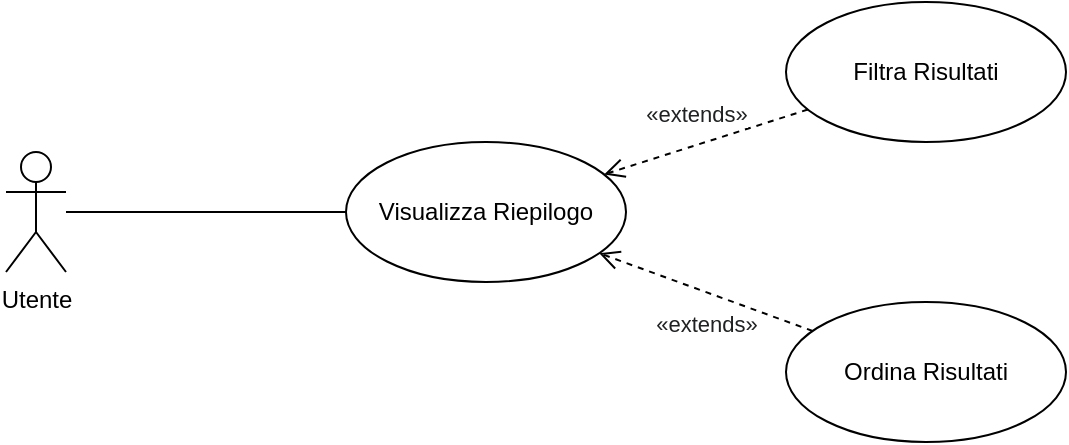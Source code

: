 <mxfile version="26.1.1">
  <diagram name="Pagina-1" id="XzOSMxnMsRCDIeIarl_u">
    <mxGraphModel dx="1034" dy="511" grid="1" gridSize="10" guides="1" tooltips="1" connect="1" arrows="1" fold="1" page="1" pageScale="1" pageWidth="827" pageHeight="1169" math="0" shadow="0">
      <root>
        <mxCell id="0" />
        <mxCell id="1" parent="0" />
        <mxCell id="KAN03Zdmcv_HefRrwG9L-1" value="Utente" style="shape=umlActor;verticalLabelPosition=bottom;verticalAlign=top;html=1;" vertex="1" parent="1">
          <mxGeometry x="149" y="195" width="30" height="60" as="geometry" />
        </mxCell>
        <mxCell id="KAN03Zdmcv_HefRrwG9L-2" value="Visualizza Riepilogo" style="ellipse;whiteSpace=wrap;html=1;" vertex="1" parent="1">
          <mxGeometry x="319" y="190" width="140" height="70" as="geometry" />
        </mxCell>
        <mxCell id="KAN03Zdmcv_HefRrwG9L-3" value="Filtra Risultati" style="ellipse;whiteSpace=wrap;html=1;" vertex="1" parent="1">
          <mxGeometry x="539" y="120" width="140" height="70" as="geometry" />
        </mxCell>
        <mxCell id="KAN03Zdmcv_HefRrwG9L-4" value="Ordina Risultati" style="ellipse;whiteSpace=wrap;html=1;" vertex="1" parent="1">
          <mxGeometry x="539" y="270" width="140" height="70" as="geometry" />
        </mxCell>
        <mxCell id="KAN03Zdmcv_HefRrwG9L-7" value="&lt;span style=&quot;color: rgb(32, 33, 34); text-align: start; text-wrap-mode: wrap;&quot;&gt;&lt;font style=&quot;font-size: 11px;&quot;&gt;«extends»&lt;/font&gt;&lt;/span&gt;" style="html=1;verticalAlign=bottom;endArrow=open;dashed=1;endSize=8;curved=0;rounded=0;" edge="1" parent="1" source="KAN03Zdmcv_HefRrwG9L-3" target="KAN03Zdmcv_HefRrwG9L-2">
          <mxGeometry x="0.056" y="-6" relative="1" as="geometry">
            <mxPoint x="549" y="178" as="sourcePoint" />
            <mxPoint x="439" y="212" as="targetPoint" />
            <mxPoint as="offset" />
          </mxGeometry>
        </mxCell>
        <mxCell id="KAN03Zdmcv_HefRrwG9L-8" value="&lt;span style=&quot;color: rgb(32, 33, 34); text-align: start; text-wrap-mode: wrap;&quot;&gt;&lt;font style=&quot;font-size: 11px;&quot;&gt;«extends»&lt;/font&gt;&lt;/span&gt;" style="html=1;verticalAlign=bottom;endArrow=open;dashed=1;endSize=8;curved=0;rounded=0;" edge="1" parent="1" source="KAN03Zdmcv_HefRrwG9L-4" target="KAN03Zdmcv_HefRrwG9L-2">
          <mxGeometry x="-0.151" y="23" relative="1" as="geometry">
            <mxPoint x="559" y="188" as="sourcePoint" />
            <mxPoint x="449" y="222" as="targetPoint" />
            <mxPoint as="offset" />
          </mxGeometry>
        </mxCell>
        <mxCell id="KAN03Zdmcv_HefRrwG9L-9" value="" style="endArrow=none;html=1;edgeStyle=orthogonalEdgeStyle;rounded=0;" edge="1" parent="1" source="KAN03Zdmcv_HefRrwG9L-1" target="KAN03Zdmcv_HefRrwG9L-2">
          <mxGeometry relative="1" as="geometry">
            <mxPoint x="329" y="280" as="sourcePoint" />
            <mxPoint x="489" y="280" as="targetPoint" />
          </mxGeometry>
        </mxCell>
      </root>
    </mxGraphModel>
  </diagram>
</mxfile>
